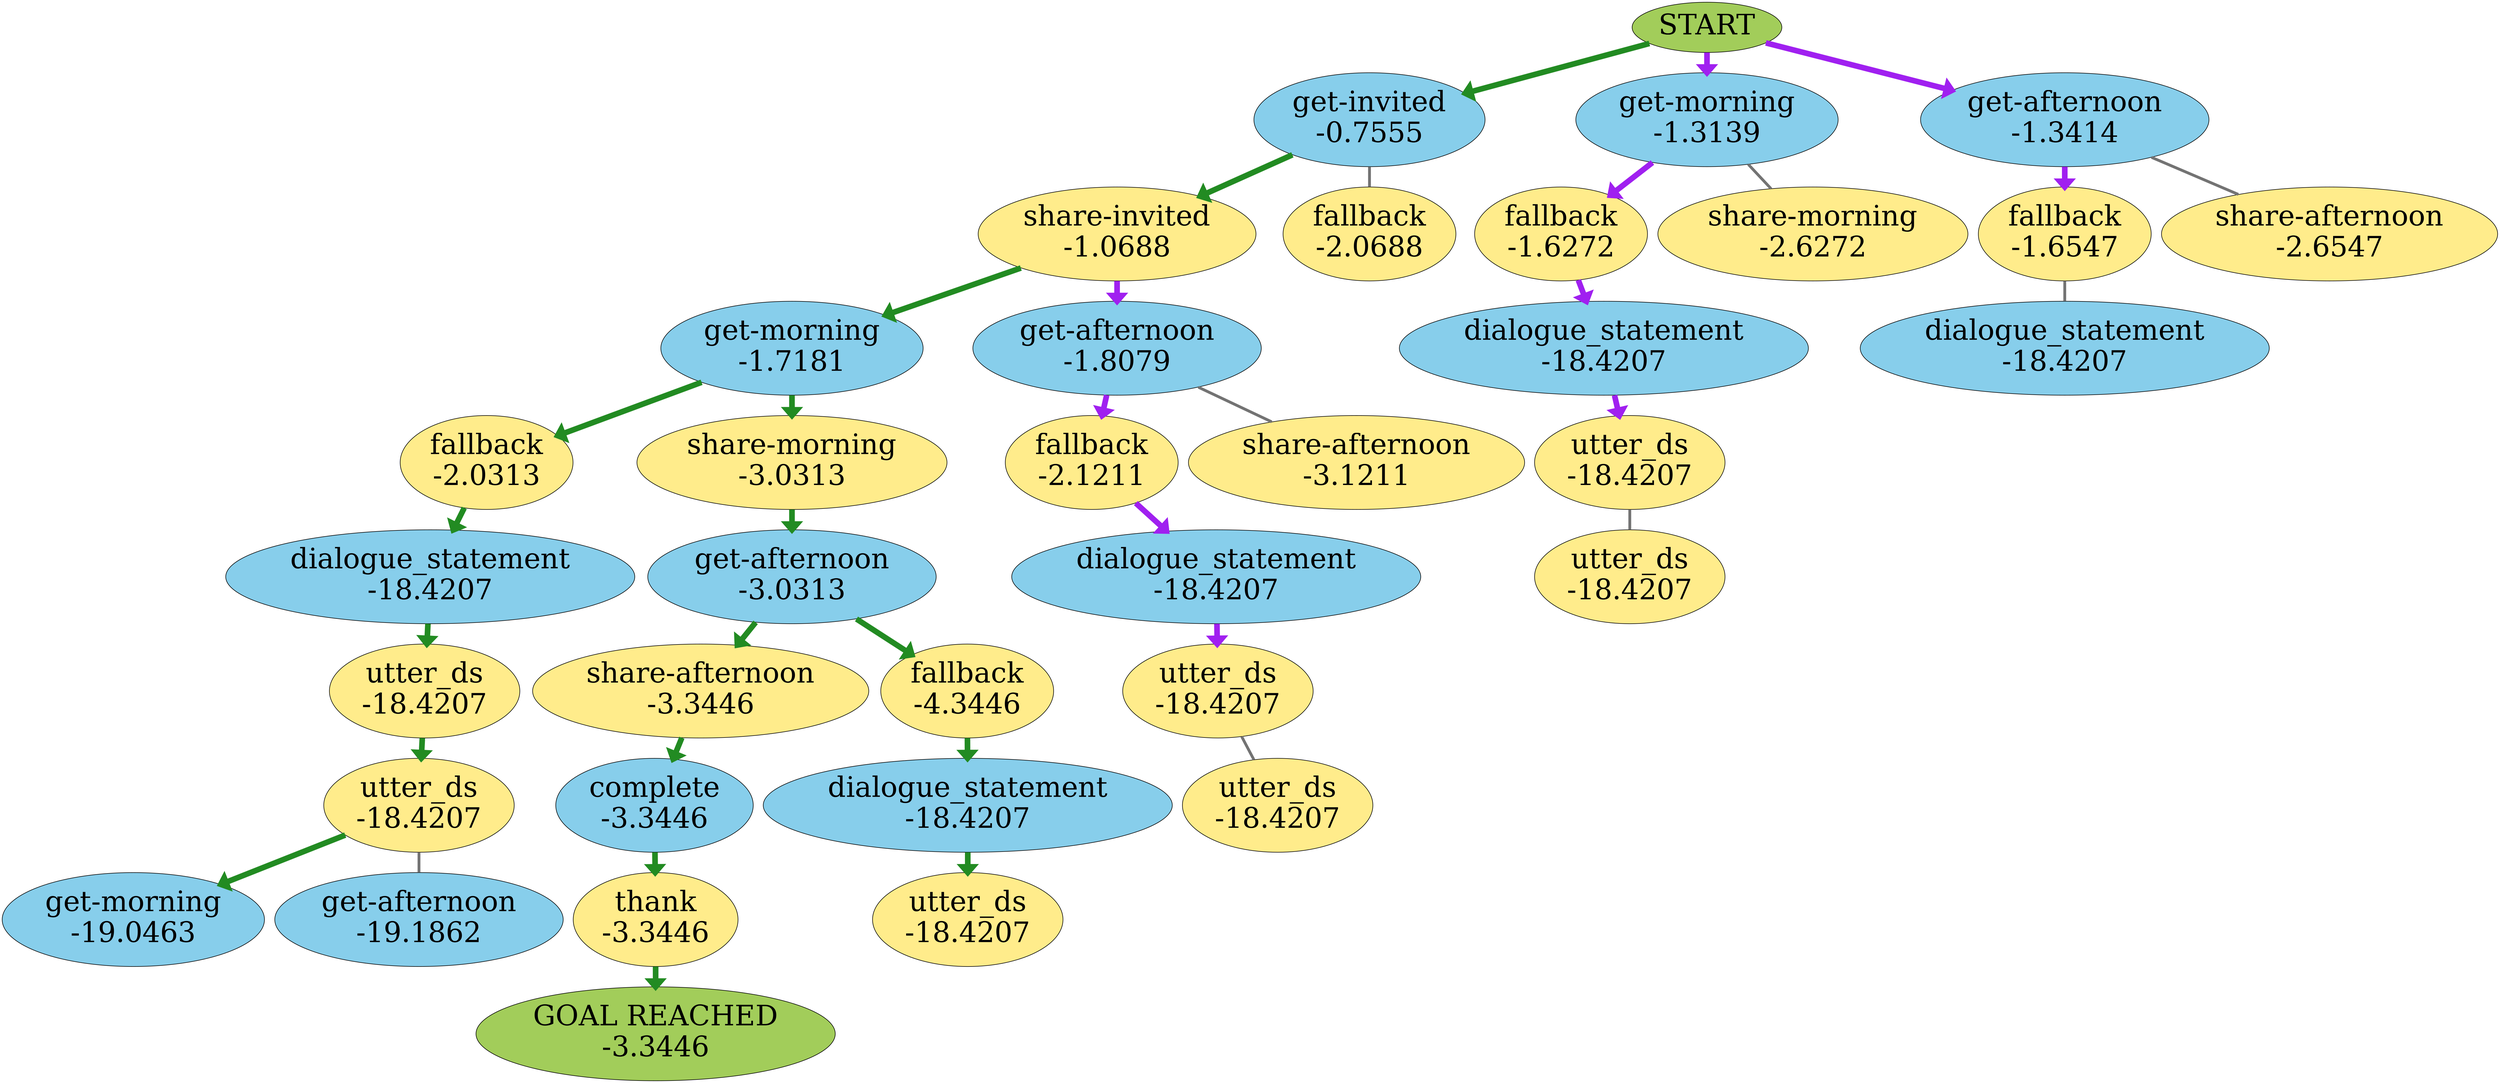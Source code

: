 strict digraph {
	0 [label=START fillcolor=darkolivegreen3 fontsize=50 style=filled]
	1 [label="get-invited
-0.7555" fillcolor=skyblue fontsize=50 style=filled]
	0 -> 1 [arrowhead=normal color=purple penwidth=10.0]
	2 [label="get-morning
-1.3139" fillcolor=skyblue fontsize=50 style=filled]
	0 -> 2 [arrowhead=normal color=purple penwidth=10.0]
	3 [label="get-afternoon
-1.3414" fillcolor=skyblue fontsize=50 style=filled]
	0 -> 3 [arrowhead=normal color=purple penwidth=10.0]
	4 [label="share-invited
-1.0688" fillcolor=lightgoldenrod1 fontsize=50 style=filled]
	1 -> 4 [arrowhead=normal color=purple penwidth=10.0]
	5 [label="fallback
-2.0688" fillcolor=lightgoldenrod1 fontsize=50 style=filled]
	1 -> 5 [arrowhead=none color=grey45 penwidth=5.0]
	6 [label="fallback
-1.6272" fillcolor=lightgoldenrod1 fontsize=50 style=filled]
	2 -> 6 [arrowhead=normal color=purple penwidth=10.0]
	7 [label="share-morning
-2.6272" fillcolor=lightgoldenrod1 fontsize=50 style=filled]
	2 -> 7 [arrowhead=none color=grey45 penwidth=5.0]
	8 [label="fallback
-1.6547" fillcolor=lightgoldenrod1 fontsize=50 style=filled]
	3 -> 8 [arrowhead=normal color=purple penwidth=10.0]
	9 [label="share-afternoon
-2.6547" fillcolor=lightgoldenrod1 fontsize=50 style=filled]
	3 -> 9 [arrowhead=none color=grey45 penwidth=5.0]
	10 [label="get-morning
-1.7181" fillcolor=skyblue fontsize=50 style=filled]
	4 -> 10 [arrowhead=normal color=purple penwidth=10.0]
	11 [label="get-afternoon
-1.8079" fillcolor=skyblue fontsize=50 style=filled]
	4 -> 11 [arrowhead=normal color=purple penwidth=10.0]
	12 [label="dialogue_statement
-18.4207" fillcolor=skyblue fontsize=50 style=filled]
	6 -> 12 [arrowhead=normal color=purple penwidth=10.0]
	13 [label="dialogue_statement
-18.4207" fillcolor=skyblue fontsize=50 style=filled]
	8 -> 13 [arrowhead=none color=grey45 penwidth=5.0]
	14 [label="utter_ds
-18.4207" fillcolor=lightgoldenrod1 fontsize=50 style=filled]
	12 -> 14 [arrowhead=normal color=purple penwidth=10.0]
	15 [label="fallback
-2.0313" fillcolor=lightgoldenrod1 fontsize=50 style=filled]
	10 -> 15 [arrowhead=normal color=purple penwidth=10.0]
	16 [label="share-morning
-3.0313" fillcolor=lightgoldenrod1 fontsize=50 style=filled]
	10 -> 16 [arrowhead=normal color=purple penwidth=10.0]
	17 [label="fallback
-2.1211" fillcolor=lightgoldenrod1 fontsize=50 style=filled]
	11 -> 17 [arrowhead=normal color=purple penwidth=10.0]
	18 [label="share-afternoon
-3.1211" fillcolor=lightgoldenrod1 fontsize=50 style=filled]
	11 -> 18 [arrowhead=none color=grey45 penwidth=5.0]
	19 [label="utter_ds
-18.4207" fillcolor=lightgoldenrod1 fontsize=50 style=filled]
	14 -> 19 [arrowhead=none color=grey45 penwidth=5.0]
	20 [label="dialogue_statement
-18.4207" fillcolor=skyblue fontsize=50 style=filled]
	15 -> 20 [arrowhead=normal color=purple penwidth=10.0]
	21 [label="dialogue_statement
-18.4207" fillcolor=skyblue fontsize=50 style=filled]
	17 -> 21 [arrowhead=normal color=purple penwidth=10.0]
	22 [label="get-afternoon
-3.0313" fillcolor=skyblue fontsize=50 style=filled]
	16 -> 22 [arrowhead=normal color=purple penwidth=10.0]
	23 [label="utter_ds
-18.4207" fillcolor=lightgoldenrod1 fontsize=50 style=filled]
	20 -> 23 [arrowhead=normal color=purple penwidth=10.0]
	24 [label="utter_ds
-18.4207" fillcolor=lightgoldenrod1 fontsize=50 style=filled]
	21 -> 24 [arrowhead=normal color=purple penwidth=10.0]
	25 [label="share-afternoon
-3.3446" fillcolor=lightgoldenrod1 fontsize=50 style=filled]
	22 -> 25 [arrowhead=normal color=purple penwidth=10.0]
	26 [label="fallback
-4.3446" fillcolor=lightgoldenrod1 fontsize=50 style=filled]
	22 -> 26 [arrowhead=normal color=purple penwidth=10.0]
	27 [label="utter_ds
-18.4207" fillcolor=lightgoldenrod1 fontsize=50 style=filled]
	23 -> 27 [arrowhead=normal color=purple penwidth=10.0]
	28 [label="utter_ds
-18.4207" fillcolor=lightgoldenrod1 fontsize=50 style=filled]
	24 -> 28 [arrowhead=none color=grey45 penwidth=5.0]
	29 [label="complete
-3.3446" fillcolor=skyblue fontsize=50 style=filled]
	25 -> 29 [arrowhead=normal color=purple penwidth=10.0]
	30 [label="dialogue_statement
-18.4207" fillcolor=skyblue fontsize=50 style=filled]
	26 -> 30 [arrowhead=normal color=purple penwidth=10.0]
	31 [label="get-morning
-19.0463" fillcolor=skyblue fontsize=50 style=filled]
	27 -> 31 [arrowhead=normal color=purple penwidth=10.0]
	32 [label="get-afternoon
-19.1862" fillcolor=skyblue fontsize=50 style=filled]
	27 -> 32 [arrowhead=none color=grey45 penwidth=5.0]
	33 [label="thank
-3.3446" fillcolor=lightgoldenrod1 fontsize=50 style=filled]
	29 -> 33 [arrowhead=normal color=purple penwidth=10.0]
	34 [label="utter_ds
-18.4207" fillcolor=lightgoldenrod1 fontsize=50 style=filled]
	30 -> 34 [arrowhead=normal color=purple penwidth=10.0]
	35 [label="GOAL REACHED
-3.3446" fillcolor=darkolivegreen3 fontsize=50 style=filled]
	33 -> 35 [color=forestgreen penwidth=10.0]
	0 -> 1 [arrowhead=normal color=forestgreen penwidth=10.0]
	1 -> 4 [arrowhead=normal color=forestgreen penwidth=10.0]
	4 -> 10 [arrowhead=normal color=forestgreen penwidth=10.0]
	10 -> 16 [arrowhead=normal color=forestgreen penwidth=10.0]
	16 -> 22 [arrowhead=normal color=forestgreen penwidth=10.0]
	22 -> 25 [arrowhead=normal color=forestgreen penwidth=10.0]
	25 -> 29 [arrowhead=normal color=forestgreen penwidth=10.0]
	29 -> 33 [arrowhead=normal color=forestgreen penwidth=10.0]
	0 -> 1 [arrowhead=normal color=forestgreen penwidth=10.0]
	1 -> 4 [arrowhead=normal color=forestgreen penwidth=10.0]
	4 -> 10 [arrowhead=normal color=forestgreen penwidth=10.0]
	10 -> 16 [arrowhead=normal color=forestgreen penwidth=10.0]
	16 -> 22 [arrowhead=normal color=forestgreen penwidth=10.0]
	22 -> 26 [arrowhead=normal color=forestgreen penwidth=10.0]
	26 -> 30 [arrowhead=normal color=forestgreen penwidth=10.0]
	30 -> 34 [arrowhead=normal color=forestgreen penwidth=10.0]
	0 -> 1 [arrowhead=normal color=forestgreen penwidth=10.0]
	1 -> 4 [arrowhead=normal color=forestgreen penwidth=10.0]
	4 -> 10 [arrowhead=normal color=forestgreen penwidth=10.0]
	10 -> 15 [arrowhead=normal color=forestgreen penwidth=10.0]
	15 -> 20 [arrowhead=normal color=forestgreen penwidth=10.0]
	20 -> 23 [arrowhead=normal color=forestgreen penwidth=10.0]
	23 -> 27 [arrowhead=normal color=forestgreen penwidth=10.0]
	27 -> 31 [arrowhead=normal color=forestgreen penwidth=10.0]
}
